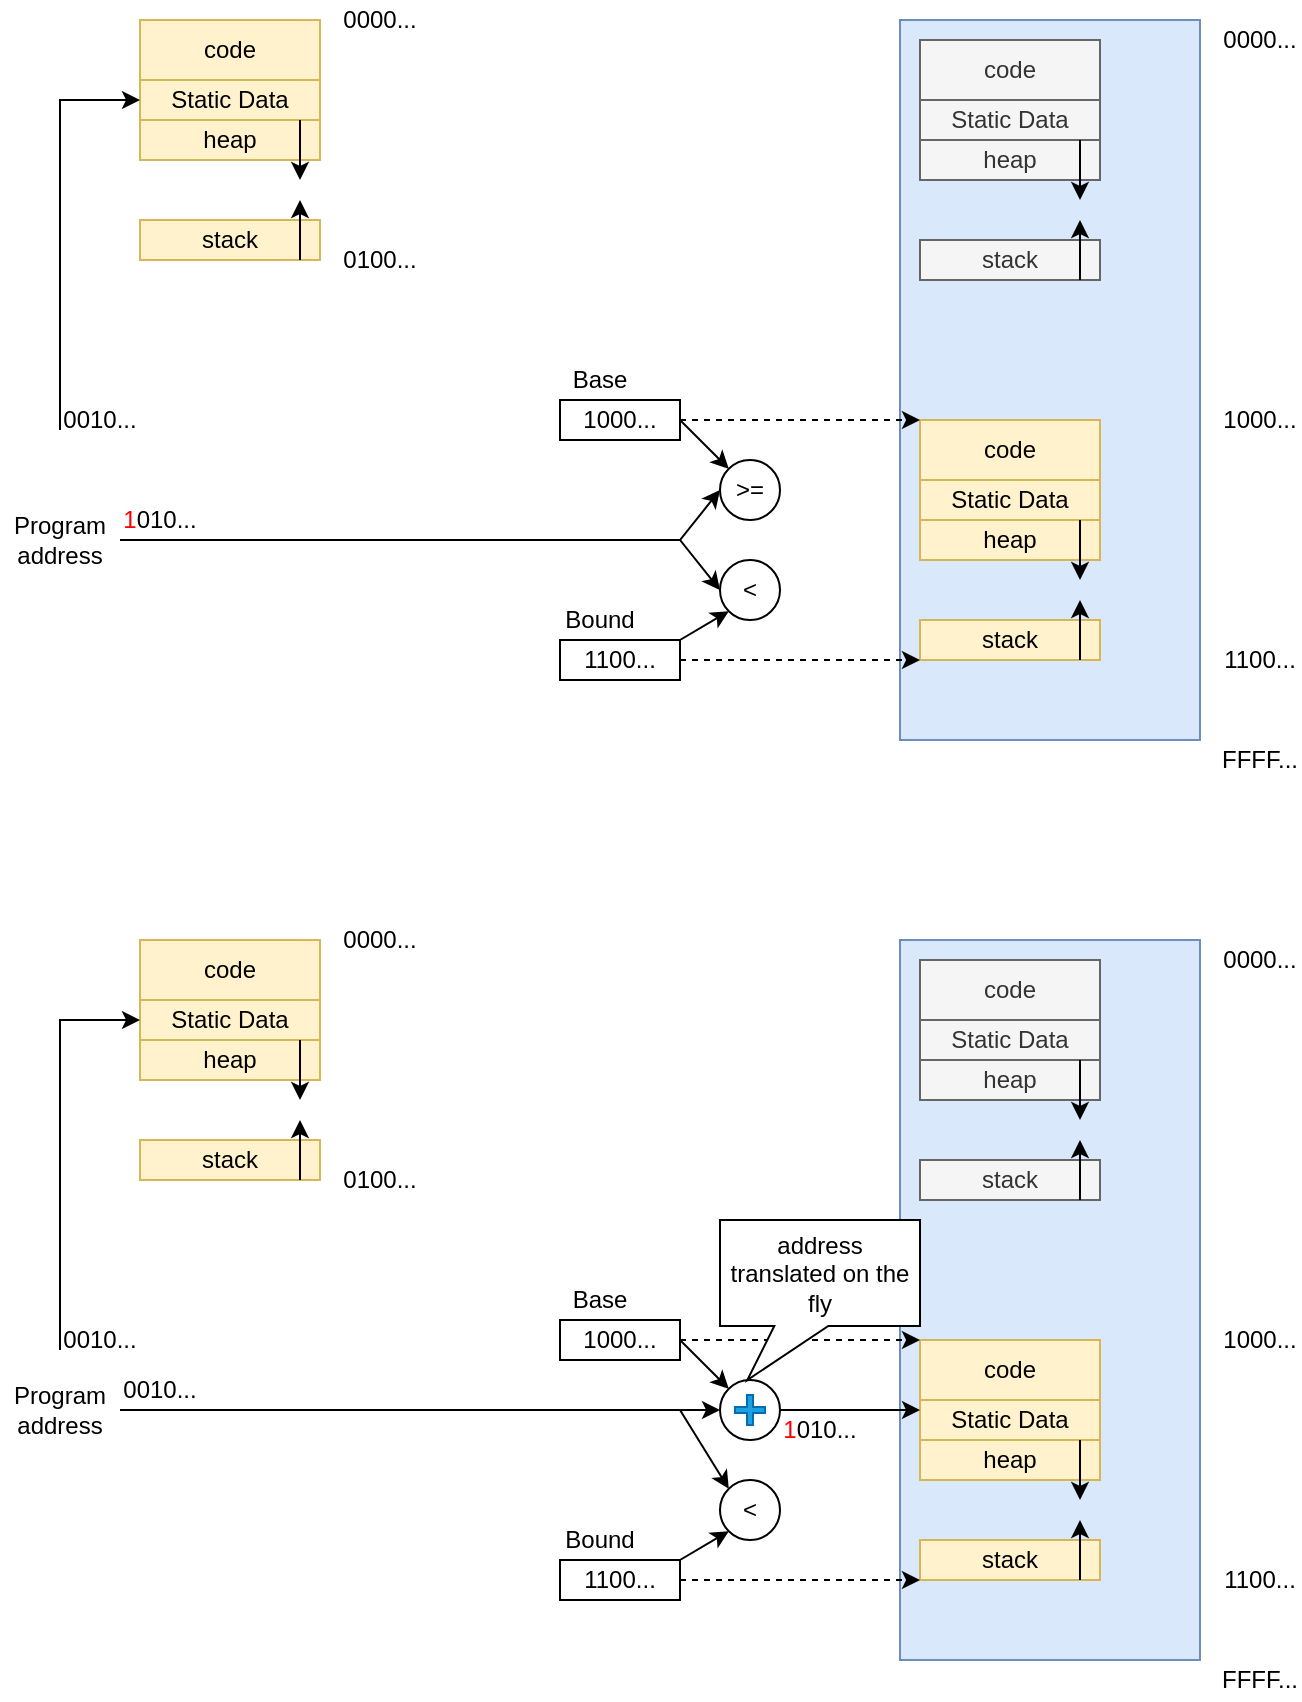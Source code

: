 <mxfile version="24.2.5" type="device">
  <diagram name="Page-1" id="aawYDZnjZbvlZH1sIhG4">
    <mxGraphModel dx="989" dy="582" grid="1" gridSize="10" guides="1" tooltips="1" connect="1" arrows="1" fold="1" page="1" pageScale="1" pageWidth="850" pageHeight="1100" math="0" shadow="0">
      <root>
        <mxCell id="0" />
        <mxCell id="1" parent="0" />
        <mxCell id="lNSj1Oa06qxN7P6K6gqb-1" value="" style="rounded=0;whiteSpace=wrap;html=1;fillColor=#dae8fc;strokeColor=#6c8ebf;" vertex="1" parent="1">
          <mxGeometry x="450" y="60" width="150" height="360" as="geometry" />
        </mxCell>
        <mxCell id="lNSj1Oa06qxN7P6K6gqb-2" value="code" style="rounded=0;whiteSpace=wrap;html=1;fillColor=#f5f5f5;fontColor=#333333;strokeColor=#666666;" vertex="1" parent="1">
          <mxGeometry x="460" y="70" width="90" height="30" as="geometry" />
        </mxCell>
        <mxCell id="lNSj1Oa06qxN7P6K6gqb-3" value="Static Data" style="rounded=0;whiteSpace=wrap;html=1;fillColor=#f5f5f5;fontColor=#333333;strokeColor=#666666;" vertex="1" parent="1">
          <mxGeometry x="460" y="100" width="90" height="20" as="geometry" />
        </mxCell>
        <mxCell id="lNSj1Oa06qxN7P6K6gqb-4" value="heap" style="rounded=0;whiteSpace=wrap;html=1;fillColor=#f5f5f5;fontColor=#333333;strokeColor=#666666;" vertex="1" parent="1">
          <mxGeometry x="460" y="120" width="90" height="20" as="geometry" />
        </mxCell>
        <mxCell id="lNSj1Oa06qxN7P6K6gqb-5" value="stack" style="rounded=0;whiteSpace=wrap;html=1;fillColor=#f5f5f5;fontColor=#333333;strokeColor=#666666;" vertex="1" parent="1">
          <mxGeometry x="460" y="170" width="90" height="20" as="geometry" />
        </mxCell>
        <mxCell id="lNSj1Oa06qxN7P6K6gqb-6" value="" style="endArrow=classic;html=1;rounded=0;" edge="1" parent="1">
          <mxGeometry width="50" height="50" relative="1" as="geometry">
            <mxPoint x="540" y="180" as="sourcePoint" />
            <mxPoint x="540" y="160" as="targetPoint" />
            <Array as="points">
              <mxPoint x="540" y="190" />
            </Array>
          </mxGeometry>
        </mxCell>
        <mxCell id="lNSj1Oa06qxN7P6K6gqb-7" value="" style="endArrow=classic;html=1;rounded=0;" edge="1" parent="1">
          <mxGeometry width="50" height="50" relative="1" as="geometry">
            <mxPoint x="540" y="120" as="sourcePoint" />
            <mxPoint x="540" y="150" as="targetPoint" />
          </mxGeometry>
        </mxCell>
        <mxCell id="lNSj1Oa06qxN7P6K6gqb-8" value="code" style="rounded=0;whiteSpace=wrap;html=1;fillColor=#fff2cc;strokeColor=#d6b656;" vertex="1" parent="1">
          <mxGeometry x="460" y="260" width="90" height="30" as="geometry" />
        </mxCell>
        <mxCell id="lNSj1Oa06qxN7P6K6gqb-9" value="Static Data" style="rounded=0;whiteSpace=wrap;html=1;fillColor=#fff2cc;strokeColor=#d6b656;" vertex="1" parent="1">
          <mxGeometry x="460" y="290" width="90" height="20" as="geometry" />
        </mxCell>
        <mxCell id="lNSj1Oa06qxN7P6K6gqb-10" value="heap" style="rounded=0;whiteSpace=wrap;html=1;fillColor=#fff2cc;strokeColor=#d6b656;" vertex="1" parent="1">
          <mxGeometry x="460" y="310" width="90" height="20" as="geometry" />
        </mxCell>
        <mxCell id="lNSj1Oa06qxN7P6K6gqb-11" value="stack" style="rounded=0;whiteSpace=wrap;html=1;fillColor=#fff2cc;strokeColor=#d6b656;" vertex="1" parent="1">
          <mxGeometry x="460" y="360" width="90" height="20" as="geometry" />
        </mxCell>
        <mxCell id="lNSj1Oa06qxN7P6K6gqb-12" value="" style="endArrow=classic;html=1;rounded=0;" edge="1" parent="1">
          <mxGeometry width="50" height="50" relative="1" as="geometry">
            <mxPoint x="540" y="370" as="sourcePoint" />
            <mxPoint x="540" y="350" as="targetPoint" />
            <Array as="points">
              <mxPoint x="540" y="380" />
            </Array>
          </mxGeometry>
        </mxCell>
        <mxCell id="lNSj1Oa06qxN7P6K6gqb-13" value="" style="endArrow=classic;html=1;rounded=0;" edge="1" parent="1">
          <mxGeometry width="50" height="50" relative="1" as="geometry">
            <mxPoint x="540" y="310" as="sourcePoint" />
            <mxPoint x="540" y="340" as="targetPoint" />
          </mxGeometry>
        </mxCell>
        <mxCell id="lNSj1Oa06qxN7P6K6gqb-19" style="edgeStyle=orthogonalEdgeStyle;rounded=0;orthogonalLoop=1;jettySize=auto;html=1;dashed=1;" edge="1" parent="1" source="lNSj1Oa06qxN7P6K6gqb-14">
          <mxGeometry relative="1" as="geometry">
            <mxPoint x="460" y="260.0" as="targetPoint" />
          </mxGeometry>
        </mxCell>
        <mxCell id="lNSj1Oa06qxN7P6K6gqb-14" value="1000..." style="rounded=0;whiteSpace=wrap;html=1;" vertex="1" parent="1">
          <mxGeometry x="280" y="250" width="60" height="20" as="geometry" />
        </mxCell>
        <mxCell id="lNSj1Oa06qxN7P6K6gqb-16" value="Base" style="text;html=1;align=center;verticalAlign=middle;whiteSpace=wrap;rounded=0;" vertex="1" parent="1">
          <mxGeometry x="280" y="230" width="40" height="20" as="geometry" />
        </mxCell>
        <mxCell id="lNSj1Oa06qxN7P6K6gqb-17" value="1100..." style="rounded=0;whiteSpace=wrap;html=1;" vertex="1" parent="1">
          <mxGeometry x="280" y="370" width="60" height="20" as="geometry" />
        </mxCell>
        <mxCell id="lNSj1Oa06qxN7P6K6gqb-18" value="Bound" style="text;html=1;align=center;verticalAlign=middle;whiteSpace=wrap;rounded=0;" vertex="1" parent="1">
          <mxGeometry x="280" y="350" width="40" height="20" as="geometry" />
        </mxCell>
        <mxCell id="lNSj1Oa06qxN7P6K6gqb-21" style="edgeStyle=orthogonalEdgeStyle;rounded=0;orthogonalLoop=1;jettySize=auto;html=1;dashed=1;" edge="1" parent="1">
          <mxGeometry relative="1" as="geometry">
            <mxPoint x="460" y="380.0" as="targetPoint" />
            <mxPoint x="340" y="380" as="sourcePoint" />
          </mxGeometry>
        </mxCell>
        <mxCell id="lNSj1Oa06qxN7P6K6gqb-22" value="FFFF..." style="text;html=1;align=center;verticalAlign=middle;whiteSpace=wrap;rounded=0;" vertex="1" parent="1">
          <mxGeometry x="610" y="420" width="40" height="20" as="geometry" />
        </mxCell>
        <mxCell id="lNSj1Oa06qxN7P6K6gqb-23" value="1100..." style="text;html=1;align=center;verticalAlign=middle;whiteSpace=wrap;rounded=0;" vertex="1" parent="1">
          <mxGeometry x="610" y="370" width="40" height="20" as="geometry" />
        </mxCell>
        <mxCell id="lNSj1Oa06qxN7P6K6gqb-24" value="1000..." style="text;html=1;align=center;verticalAlign=middle;whiteSpace=wrap;rounded=0;" vertex="1" parent="1">
          <mxGeometry x="610" y="250" width="40" height="20" as="geometry" />
        </mxCell>
        <mxCell id="lNSj1Oa06qxN7P6K6gqb-26" value="0000..." style="text;html=1;align=center;verticalAlign=middle;whiteSpace=wrap;rounded=0;" vertex="1" parent="1">
          <mxGeometry x="610" y="60" width="40" height="20" as="geometry" />
        </mxCell>
        <mxCell id="lNSj1Oa06qxN7P6K6gqb-27" value="code" style="rounded=0;whiteSpace=wrap;html=1;fillColor=#fff2cc;strokeColor=#d6b656;" vertex="1" parent="1">
          <mxGeometry x="70" y="60" width="90" height="30" as="geometry" />
        </mxCell>
        <mxCell id="lNSj1Oa06qxN7P6K6gqb-28" value="Static Data" style="rounded=0;whiteSpace=wrap;html=1;fillColor=#fff2cc;strokeColor=#d6b656;" vertex="1" parent="1">
          <mxGeometry x="70" y="90" width="90" height="20" as="geometry" />
        </mxCell>
        <mxCell id="lNSj1Oa06qxN7P6K6gqb-29" value="heap" style="rounded=0;whiteSpace=wrap;html=1;fillColor=#fff2cc;strokeColor=#d6b656;" vertex="1" parent="1">
          <mxGeometry x="70" y="110" width="90" height="20" as="geometry" />
        </mxCell>
        <mxCell id="lNSj1Oa06qxN7P6K6gqb-30" value="stack" style="rounded=0;whiteSpace=wrap;html=1;fillColor=#fff2cc;strokeColor=#d6b656;" vertex="1" parent="1">
          <mxGeometry x="70" y="160" width="90" height="20" as="geometry" />
        </mxCell>
        <mxCell id="lNSj1Oa06qxN7P6K6gqb-31" value="" style="endArrow=classic;html=1;rounded=0;" edge="1" parent="1">
          <mxGeometry width="50" height="50" relative="1" as="geometry">
            <mxPoint x="150" y="170" as="sourcePoint" />
            <mxPoint x="150" y="150" as="targetPoint" />
            <Array as="points">
              <mxPoint x="150" y="180" />
            </Array>
          </mxGeometry>
        </mxCell>
        <mxCell id="lNSj1Oa06qxN7P6K6gqb-32" value="" style="endArrow=classic;html=1;rounded=0;" edge="1" parent="1">
          <mxGeometry width="50" height="50" relative="1" as="geometry">
            <mxPoint x="150" y="110" as="sourcePoint" />
            <mxPoint x="150" y="140" as="targetPoint" />
          </mxGeometry>
        </mxCell>
        <mxCell id="lNSj1Oa06qxN7P6K6gqb-39" value="0000..." style="text;html=1;align=center;verticalAlign=middle;whiteSpace=wrap;rounded=0;" vertex="1" parent="1">
          <mxGeometry x="170" y="50" width="40" height="20" as="geometry" />
        </mxCell>
        <mxCell id="lNSj1Oa06qxN7P6K6gqb-40" value="0100..." style="text;html=1;align=center;verticalAlign=middle;whiteSpace=wrap;rounded=0;" vertex="1" parent="1">
          <mxGeometry x="170" y="170" width="40" height="20" as="geometry" />
        </mxCell>
        <mxCell id="lNSj1Oa06qxN7P6K6gqb-41" value="Program&lt;div&gt;address&lt;/div&gt;" style="text;html=1;align=center;verticalAlign=middle;whiteSpace=wrap;rounded=0;" vertex="1" parent="1">
          <mxGeometry y="305" width="60" height="30" as="geometry" />
        </mxCell>
        <mxCell id="lNSj1Oa06qxN7P6K6gqb-42" value="" style="endArrow=classic;html=1;rounded=0;exitX=0;exitY=0.75;exitDx=0;exitDy=0;entryX=0;entryY=0.5;entryDx=0;entryDy=0;" edge="1" parent="1" source="lNSj1Oa06qxN7P6K6gqb-43" target="lNSj1Oa06qxN7P6K6gqb-28">
          <mxGeometry width="50" height="50" relative="1" as="geometry">
            <mxPoint x="20" y="260" as="sourcePoint" />
            <mxPoint x="30" y="100" as="targetPoint" />
            <Array as="points">
              <mxPoint x="30" y="100" />
            </Array>
          </mxGeometry>
        </mxCell>
        <mxCell id="lNSj1Oa06qxN7P6K6gqb-43" value="0010..." style="text;html=1;align=center;verticalAlign=middle;whiteSpace=wrap;rounded=0;" vertex="1" parent="1">
          <mxGeometry x="30" y="250" width="40" height="20" as="geometry" />
        </mxCell>
        <mxCell id="lNSj1Oa06qxN7P6K6gqb-44" value="&lt;font color=&quot;#ff0000&quot;&gt;1&lt;/font&gt;010..." style="text;html=1;align=center;verticalAlign=middle;whiteSpace=wrap;rounded=0;" vertex="1" parent="1">
          <mxGeometry x="60" y="300" width="40" height="20" as="geometry" />
        </mxCell>
        <mxCell id="lNSj1Oa06qxN7P6K6gqb-45" value="&amp;gt;=" style="ellipse;whiteSpace=wrap;html=1;aspect=fixed;" vertex="1" parent="1">
          <mxGeometry x="360" y="280" width="30" height="30" as="geometry" />
        </mxCell>
        <mxCell id="lNSj1Oa06qxN7P6K6gqb-47" value="" style="endArrow=classic;html=1;rounded=0;entryX=0;entryY=0;entryDx=0;entryDy=0;exitX=1;exitY=0.5;exitDx=0;exitDy=0;" edge="1" parent="1" source="lNSj1Oa06qxN7P6K6gqb-14" target="lNSj1Oa06qxN7P6K6gqb-45">
          <mxGeometry width="50" height="50" relative="1" as="geometry">
            <mxPoint x="190" y="290" as="sourcePoint" />
            <mxPoint x="240" y="240" as="targetPoint" />
          </mxGeometry>
        </mxCell>
        <mxCell id="lNSj1Oa06qxN7P6K6gqb-48" value="" style="endArrow=classic;html=1;rounded=0;entryX=0;entryY=0.5;entryDx=0;entryDy=0;exitX=1;exitY=0.5;exitDx=0;exitDy=0;" edge="1" parent="1" source="lNSj1Oa06qxN7P6K6gqb-41" target="lNSj1Oa06qxN7P6K6gqb-45">
          <mxGeometry width="50" height="50" relative="1" as="geometry">
            <mxPoint x="70" y="350" as="sourcePoint" />
            <mxPoint x="180" y="285" as="targetPoint" />
            <Array as="points">
              <mxPoint x="340" y="320" />
            </Array>
          </mxGeometry>
        </mxCell>
        <mxCell id="lNSj1Oa06qxN7P6K6gqb-49" value="&amp;lt;" style="ellipse;whiteSpace=wrap;html=1;aspect=fixed;" vertex="1" parent="1">
          <mxGeometry x="360" y="330" width="30" height="30" as="geometry" />
        </mxCell>
        <mxCell id="lNSj1Oa06qxN7P6K6gqb-50" value="" style="endArrow=classic;html=1;rounded=0;entryX=0;entryY=0.5;entryDx=0;entryDy=0;exitX=1;exitY=0.5;exitDx=0;exitDy=0;" edge="1" parent="1" target="lNSj1Oa06qxN7P6K6gqb-49">
          <mxGeometry width="50" height="50" relative="1" as="geometry">
            <mxPoint x="60" y="320" as="sourcePoint" />
            <mxPoint x="360" y="295" as="targetPoint" />
            <Array as="points">
              <mxPoint x="340" y="320" />
            </Array>
          </mxGeometry>
        </mxCell>
        <mxCell id="lNSj1Oa06qxN7P6K6gqb-51" value="" style="endArrow=classic;html=1;rounded=0;entryX=0;entryY=1;entryDx=0;entryDy=0;exitX=1;exitY=0;exitDx=0;exitDy=0;" edge="1" parent="1" source="lNSj1Oa06qxN7P6K6gqb-17" target="lNSj1Oa06qxN7P6K6gqb-49">
          <mxGeometry width="50" height="50" relative="1" as="geometry">
            <mxPoint x="350" y="270" as="sourcePoint" />
            <mxPoint x="374" y="294" as="targetPoint" />
          </mxGeometry>
        </mxCell>
        <mxCell id="lNSj1Oa06qxN7P6K6gqb-52" value="" style="rounded=0;whiteSpace=wrap;html=1;fillColor=#dae8fc;strokeColor=#6c8ebf;" vertex="1" parent="1">
          <mxGeometry x="450" y="520" width="150" height="360" as="geometry" />
        </mxCell>
        <mxCell id="lNSj1Oa06qxN7P6K6gqb-53" value="code" style="rounded=0;whiteSpace=wrap;html=1;fillColor=#f5f5f5;fontColor=#333333;strokeColor=#666666;" vertex="1" parent="1">
          <mxGeometry x="460" y="530" width="90" height="30" as="geometry" />
        </mxCell>
        <mxCell id="lNSj1Oa06qxN7P6K6gqb-54" value="Static Data" style="rounded=0;whiteSpace=wrap;html=1;fillColor=#f5f5f5;fontColor=#333333;strokeColor=#666666;" vertex="1" parent="1">
          <mxGeometry x="460" y="560" width="90" height="20" as="geometry" />
        </mxCell>
        <mxCell id="lNSj1Oa06qxN7P6K6gqb-55" value="heap" style="rounded=0;whiteSpace=wrap;html=1;fillColor=#f5f5f5;fontColor=#333333;strokeColor=#666666;" vertex="1" parent="1">
          <mxGeometry x="460" y="580" width="90" height="20" as="geometry" />
        </mxCell>
        <mxCell id="lNSj1Oa06qxN7P6K6gqb-56" value="stack" style="rounded=0;whiteSpace=wrap;html=1;fillColor=#f5f5f5;fontColor=#333333;strokeColor=#666666;" vertex="1" parent="1">
          <mxGeometry x="460" y="630" width="90" height="20" as="geometry" />
        </mxCell>
        <mxCell id="lNSj1Oa06qxN7P6K6gqb-57" value="" style="endArrow=classic;html=1;rounded=0;" edge="1" parent="1">
          <mxGeometry width="50" height="50" relative="1" as="geometry">
            <mxPoint x="540" y="640" as="sourcePoint" />
            <mxPoint x="540" y="620" as="targetPoint" />
            <Array as="points">
              <mxPoint x="540" y="650" />
            </Array>
          </mxGeometry>
        </mxCell>
        <mxCell id="lNSj1Oa06qxN7P6K6gqb-58" value="" style="endArrow=classic;html=1;rounded=0;" edge="1" parent="1">
          <mxGeometry width="50" height="50" relative="1" as="geometry">
            <mxPoint x="540" y="580" as="sourcePoint" />
            <mxPoint x="540" y="610" as="targetPoint" />
          </mxGeometry>
        </mxCell>
        <mxCell id="lNSj1Oa06qxN7P6K6gqb-59" value="code" style="rounded=0;whiteSpace=wrap;html=1;fillColor=#fff2cc;strokeColor=#d6b656;" vertex="1" parent="1">
          <mxGeometry x="460" y="720" width="90" height="30" as="geometry" />
        </mxCell>
        <mxCell id="lNSj1Oa06qxN7P6K6gqb-60" value="Static Data" style="rounded=0;whiteSpace=wrap;html=1;fillColor=#fff2cc;strokeColor=#d6b656;" vertex="1" parent="1">
          <mxGeometry x="460" y="750" width="90" height="20" as="geometry" />
        </mxCell>
        <mxCell id="lNSj1Oa06qxN7P6K6gqb-61" value="heap" style="rounded=0;whiteSpace=wrap;html=1;fillColor=#fff2cc;strokeColor=#d6b656;" vertex="1" parent="1">
          <mxGeometry x="460" y="770" width="90" height="20" as="geometry" />
        </mxCell>
        <mxCell id="lNSj1Oa06qxN7P6K6gqb-62" value="stack" style="rounded=0;whiteSpace=wrap;html=1;fillColor=#fff2cc;strokeColor=#d6b656;" vertex="1" parent="1">
          <mxGeometry x="460" y="820" width="90" height="20" as="geometry" />
        </mxCell>
        <mxCell id="lNSj1Oa06qxN7P6K6gqb-63" value="" style="endArrow=classic;html=1;rounded=0;" edge="1" parent="1">
          <mxGeometry width="50" height="50" relative="1" as="geometry">
            <mxPoint x="540" y="830" as="sourcePoint" />
            <mxPoint x="540" y="810" as="targetPoint" />
            <Array as="points">
              <mxPoint x="540" y="840" />
            </Array>
          </mxGeometry>
        </mxCell>
        <mxCell id="lNSj1Oa06qxN7P6K6gqb-64" value="" style="endArrow=classic;html=1;rounded=0;" edge="1" parent="1">
          <mxGeometry width="50" height="50" relative="1" as="geometry">
            <mxPoint x="540" y="770" as="sourcePoint" />
            <mxPoint x="540" y="800" as="targetPoint" />
          </mxGeometry>
        </mxCell>
        <mxCell id="lNSj1Oa06qxN7P6K6gqb-65" style="edgeStyle=orthogonalEdgeStyle;rounded=0;orthogonalLoop=1;jettySize=auto;html=1;dashed=1;" edge="1" parent="1" source="lNSj1Oa06qxN7P6K6gqb-66">
          <mxGeometry relative="1" as="geometry">
            <mxPoint x="460" y="720.0" as="targetPoint" />
          </mxGeometry>
        </mxCell>
        <mxCell id="lNSj1Oa06qxN7P6K6gqb-66" value="1000..." style="rounded=0;whiteSpace=wrap;html=1;" vertex="1" parent="1">
          <mxGeometry x="280" y="710" width="60" height="20" as="geometry" />
        </mxCell>
        <mxCell id="lNSj1Oa06qxN7P6K6gqb-67" value="Base" style="text;html=1;align=center;verticalAlign=middle;whiteSpace=wrap;rounded=0;" vertex="1" parent="1">
          <mxGeometry x="280" y="690" width="40" height="20" as="geometry" />
        </mxCell>
        <mxCell id="lNSj1Oa06qxN7P6K6gqb-68" value="1100..." style="rounded=0;whiteSpace=wrap;html=1;" vertex="1" parent="1">
          <mxGeometry x="280" y="830" width="60" height="20" as="geometry" />
        </mxCell>
        <mxCell id="lNSj1Oa06qxN7P6K6gqb-69" value="Bound" style="text;html=1;align=center;verticalAlign=middle;whiteSpace=wrap;rounded=0;" vertex="1" parent="1">
          <mxGeometry x="280" y="810" width="40" height="20" as="geometry" />
        </mxCell>
        <mxCell id="lNSj1Oa06qxN7P6K6gqb-70" style="edgeStyle=orthogonalEdgeStyle;rounded=0;orthogonalLoop=1;jettySize=auto;html=1;dashed=1;" edge="1" parent="1">
          <mxGeometry relative="1" as="geometry">
            <mxPoint x="460" y="840.0" as="targetPoint" />
            <mxPoint x="340" y="840" as="sourcePoint" />
          </mxGeometry>
        </mxCell>
        <mxCell id="lNSj1Oa06qxN7P6K6gqb-71" value="FFFF..." style="text;html=1;align=center;verticalAlign=middle;whiteSpace=wrap;rounded=0;" vertex="1" parent="1">
          <mxGeometry x="610" y="880" width="40" height="20" as="geometry" />
        </mxCell>
        <mxCell id="lNSj1Oa06qxN7P6K6gqb-72" value="1100..." style="text;html=1;align=center;verticalAlign=middle;whiteSpace=wrap;rounded=0;" vertex="1" parent="1">
          <mxGeometry x="610" y="830" width="40" height="20" as="geometry" />
        </mxCell>
        <mxCell id="lNSj1Oa06qxN7P6K6gqb-73" value="1000..." style="text;html=1;align=center;verticalAlign=middle;whiteSpace=wrap;rounded=0;" vertex="1" parent="1">
          <mxGeometry x="610" y="710" width="40" height="20" as="geometry" />
        </mxCell>
        <mxCell id="lNSj1Oa06qxN7P6K6gqb-74" value="0000..." style="text;html=1;align=center;verticalAlign=middle;whiteSpace=wrap;rounded=0;" vertex="1" parent="1">
          <mxGeometry x="610" y="520" width="40" height="20" as="geometry" />
        </mxCell>
        <mxCell id="lNSj1Oa06qxN7P6K6gqb-75" value="code" style="rounded=0;whiteSpace=wrap;html=1;fillColor=#fff2cc;strokeColor=#d6b656;" vertex="1" parent="1">
          <mxGeometry x="70" y="520" width="90" height="30" as="geometry" />
        </mxCell>
        <mxCell id="lNSj1Oa06qxN7P6K6gqb-76" value="Static Data" style="rounded=0;whiteSpace=wrap;html=1;fillColor=#fff2cc;strokeColor=#d6b656;" vertex="1" parent="1">
          <mxGeometry x="70" y="550" width="90" height="20" as="geometry" />
        </mxCell>
        <mxCell id="lNSj1Oa06qxN7P6K6gqb-77" value="heap" style="rounded=0;whiteSpace=wrap;html=1;fillColor=#fff2cc;strokeColor=#d6b656;" vertex="1" parent="1">
          <mxGeometry x="70" y="570" width="90" height="20" as="geometry" />
        </mxCell>
        <mxCell id="lNSj1Oa06qxN7P6K6gqb-78" value="stack" style="rounded=0;whiteSpace=wrap;html=1;fillColor=#fff2cc;strokeColor=#d6b656;" vertex="1" parent="1">
          <mxGeometry x="70" y="620" width="90" height="20" as="geometry" />
        </mxCell>
        <mxCell id="lNSj1Oa06qxN7P6K6gqb-79" value="" style="endArrow=classic;html=1;rounded=0;" edge="1" parent="1">
          <mxGeometry width="50" height="50" relative="1" as="geometry">
            <mxPoint x="150" y="630" as="sourcePoint" />
            <mxPoint x="150" y="610" as="targetPoint" />
            <Array as="points">
              <mxPoint x="150" y="640" />
            </Array>
          </mxGeometry>
        </mxCell>
        <mxCell id="lNSj1Oa06qxN7P6K6gqb-80" value="" style="endArrow=classic;html=1;rounded=0;" edge="1" parent="1">
          <mxGeometry width="50" height="50" relative="1" as="geometry">
            <mxPoint x="150" y="570" as="sourcePoint" />
            <mxPoint x="150" y="600" as="targetPoint" />
          </mxGeometry>
        </mxCell>
        <mxCell id="lNSj1Oa06qxN7P6K6gqb-81" value="0000..." style="text;html=1;align=center;verticalAlign=middle;whiteSpace=wrap;rounded=0;" vertex="1" parent="1">
          <mxGeometry x="170" y="510" width="40" height="20" as="geometry" />
        </mxCell>
        <mxCell id="lNSj1Oa06qxN7P6K6gqb-82" value="0100..." style="text;html=1;align=center;verticalAlign=middle;whiteSpace=wrap;rounded=0;" vertex="1" parent="1">
          <mxGeometry x="170" y="630" width="40" height="20" as="geometry" />
        </mxCell>
        <mxCell id="lNSj1Oa06qxN7P6K6gqb-83" value="Program&lt;div&gt;address&lt;/div&gt;" style="text;html=1;align=center;verticalAlign=middle;whiteSpace=wrap;rounded=0;" vertex="1" parent="1">
          <mxGeometry y="740" width="60" height="30" as="geometry" />
        </mxCell>
        <mxCell id="lNSj1Oa06qxN7P6K6gqb-84" value="" style="endArrow=classic;html=1;rounded=0;exitX=0;exitY=0.75;exitDx=0;exitDy=0;entryX=0;entryY=0.5;entryDx=0;entryDy=0;" edge="1" parent="1" source="lNSj1Oa06qxN7P6K6gqb-85" target="lNSj1Oa06qxN7P6K6gqb-76">
          <mxGeometry width="50" height="50" relative="1" as="geometry">
            <mxPoint x="20" y="720" as="sourcePoint" />
            <mxPoint x="30" y="560" as="targetPoint" />
            <Array as="points">
              <mxPoint x="30" y="560" />
            </Array>
          </mxGeometry>
        </mxCell>
        <mxCell id="lNSj1Oa06qxN7P6K6gqb-85" value="0010..." style="text;html=1;align=center;verticalAlign=middle;whiteSpace=wrap;rounded=0;" vertex="1" parent="1">
          <mxGeometry x="30" y="710" width="40" height="20" as="geometry" />
        </mxCell>
        <mxCell id="lNSj1Oa06qxN7P6K6gqb-86" value="0010..." style="text;html=1;align=center;verticalAlign=middle;whiteSpace=wrap;rounded=0;" vertex="1" parent="1">
          <mxGeometry x="60" y="735" width="40" height="20" as="geometry" />
        </mxCell>
        <mxCell id="lNSj1Oa06qxN7P6K6gqb-87" value="" style="ellipse;whiteSpace=wrap;html=1;aspect=fixed;" vertex="1" parent="1">
          <mxGeometry x="360" y="740" width="30" height="30" as="geometry" />
        </mxCell>
        <mxCell id="lNSj1Oa06qxN7P6K6gqb-88" value="" style="endArrow=classic;html=1;rounded=0;entryX=0;entryY=0;entryDx=0;entryDy=0;exitX=1;exitY=0.5;exitDx=0;exitDy=0;" edge="1" parent="1" source="lNSj1Oa06qxN7P6K6gqb-66" target="lNSj1Oa06qxN7P6K6gqb-87">
          <mxGeometry width="50" height="50" relative="1" as="geometry">
            <mxPoint x="190" y="750" as="sourcePoint" />
            <mxPoint x="240" y="700" as="targetPoint" />
          </mxGeometry>
        </mxCell>
        <mxCell id="lNSj1Oa06qxN7P6K6gqb-89" value="" style="endArrow=classic;html=1;rounded=0;exitX=1;exitY=0.5;exitDx=0;exitDy=0;" edge="1" parent="1" source="lNSj1Oa06qxN7P6K6gqb-83" target="lNSj1Oa06qxN7P6K6gqb-87">
          <mxGeometry width="50" height="50" relative="1" as="geometry">
            <mxPoint x="70" y="785" as="sourcePoint" />
            <mxPoint x="360" y="730" as="targetPoint" />
            <Array as="points">
              <mxPoint x="340" y="755" />
            </Array>
          </mxGeometry>
        </mxCell>
        <mxCell id="lNSj1Oa06qxN7P6K6gqb-90" value="&amp;lt;" style="ellipse;whiteSpace=wrap;html=1;aspect=fixed;" vertex="1" parent="1">
          <mxGeometry x="360" y="790" width="30" height="30" as="geometry" />
        </mxCell>
        <mxCell id="lNSj1Oa06qxN7P6K6gqb-91" value="" style="endArrow=classic;html=1;rounded=0;entryX=0;entryY=0;entryDx=0;entryDy=0;exitX=1;exitY=0.5;exitDx=0;exitDy=0;" edge="1" parent="1" target="lNSj1Oa06qxN7P6K6gqb-90">
          <mxGeometry width="50" height="50" relative="1" as="geometry">
            <mxPoint x="60" y="755" as="sourcePoint" />
            <mxPoint x="360" y="780" as="targetPoint" />
            <Array as="points">
              <mxPoint x="340" y="755" />
            </Array>
          </mxGeometry>
        </mxCell>
        <mxCell id="lNSj1Oa06qxN7P6K6gqb-92" value="" style="endArrow=classic;html=1;rounded=0;entryX=0;entryY=1;entryDx=0;entryDy=0;exitX=1;exitY=0;exitDx=0;exitDy=0;" edge="1" parent="1" source="lNSj1Oa06qxN7P6K6gqb-68" target="lNSj1Oa06qxN7P6K6gqb-90">
          <mxGeometry width="50" height="50" relative="1" as="geometry">
            <mxPoint x="350" y="730" as="sourcePoint" />
            <mxPoint x="374" y="754" as="targetPoint" />
          </mxGeometry>
        </mxCell>
        <mxCell id="lNSj1Oa06qxN7P6K6gqb-93" value="" style="shape=cross;whiteSpace=wrap;html=1;fillColor=#1ba1e2;strokeColor=#006EAF;fontColor=#ffffff;" vertex="1" parent="1">
          <mxGeometry x="367.5" y="747.5" width="15" height="15" as="geometry" />
        </mxCell>
        <mxCell id="lNSj1Oa06qxN7P6K6gqb-97" value="" style="endArrow=classic;html=1;rounded=0;exitX=1;exitY=0.5;exitDx=0;exitDy=0;entryX=0;entryY=0.25;entryDx=0;entryDy=0;" edge="1" parent="1" source="lNSj1Oa06qxN7P6K6gqb-87" target="lNSj1Oa06qxN7P6K6gqb-60">
          <mxGeometry width="50" height="50" relative="1" as="geometry">
            <mxPoint x="410" y="760" as="sourcePoint" />
            <mxPoint x="430" y="760" as="targetPoint" />
          </mxGeometry>
        </mxCell>
        <mxCell id="lNSj1Oa06qxN7P6K6gqb-98" value="&lt;font color=&quot;#ff0000&quot;&gt;1&lt;/font&gt;010..." style="text;html=1;align=center;verticalAlign=middle;whiteSpace=wrap;rounded=0;" vertex="1" parent="1">
          <mxGeometry x="390" y="755" width="40" height="20" as="geometry" />
        </mxCell>
        <mxCell id="lNSj1Oa06qxN7P6K6gqb-99" value="address translated on the fly" style="whiteSpace=wrap;html=1;shape=mxgraph.basic.rectCallout;dx=40.66;dy=27;boundedLbl=1;" vertex="1" parent="1">
          <mxGeometry x="360" y="660" width="100" height="80" as="geometry" />
        </mxCell>
      </root>
    </mxGraphModel>
  </diagram>
</mxfile>
